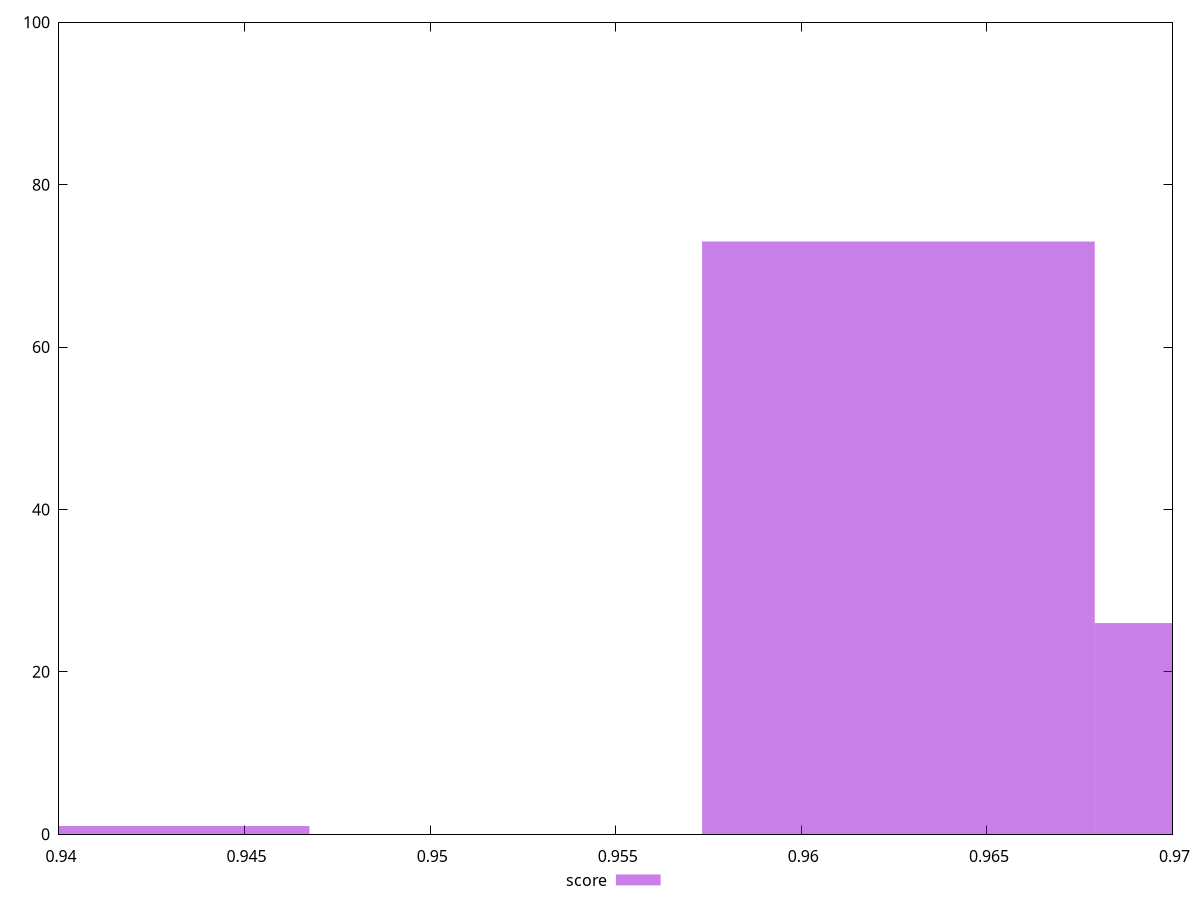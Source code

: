 reset

$score <<EOF
0.9414594232014806 1
0.9626158147340981 73
0.9731940105004069 26
EOF

set key outside below
set boxwidth 0.01057819576630877
set xrange [0.94:0.97]
set yrange [0:100]
set trange [0:100]
set style fill transparent solid 0.5 noborder
set terminal svg size 640, 490 enhanced background rgb 'white'
set output "reports/report_00031_2021-02-24T23-18-18.084Z/bootup-time/samples/astro/score/histogram.svg"

plot $score title "score" with boxes

reset
